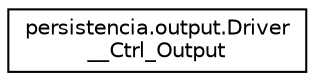 digraph "Graphical Class Hierarchy"
{
  edge [fontname="Helvetica",fontsize="10",labelfontname="Helvetica",labelfontsize="10"];
  node [fontname="Helvetica",fontsize="10",shape=record];
  rankdir="LR";
  Node0 [label="persistencia.output.Driver\l__Ctrl_Output",height=0.2,width=0.4,color="black", fillcolor="white", style="filled",URL="$classpersistencia_1_1output_1_1Driver____Ctrl__Output.html",tooltip="Driver per la classe Ctrl_Output. "];
}
